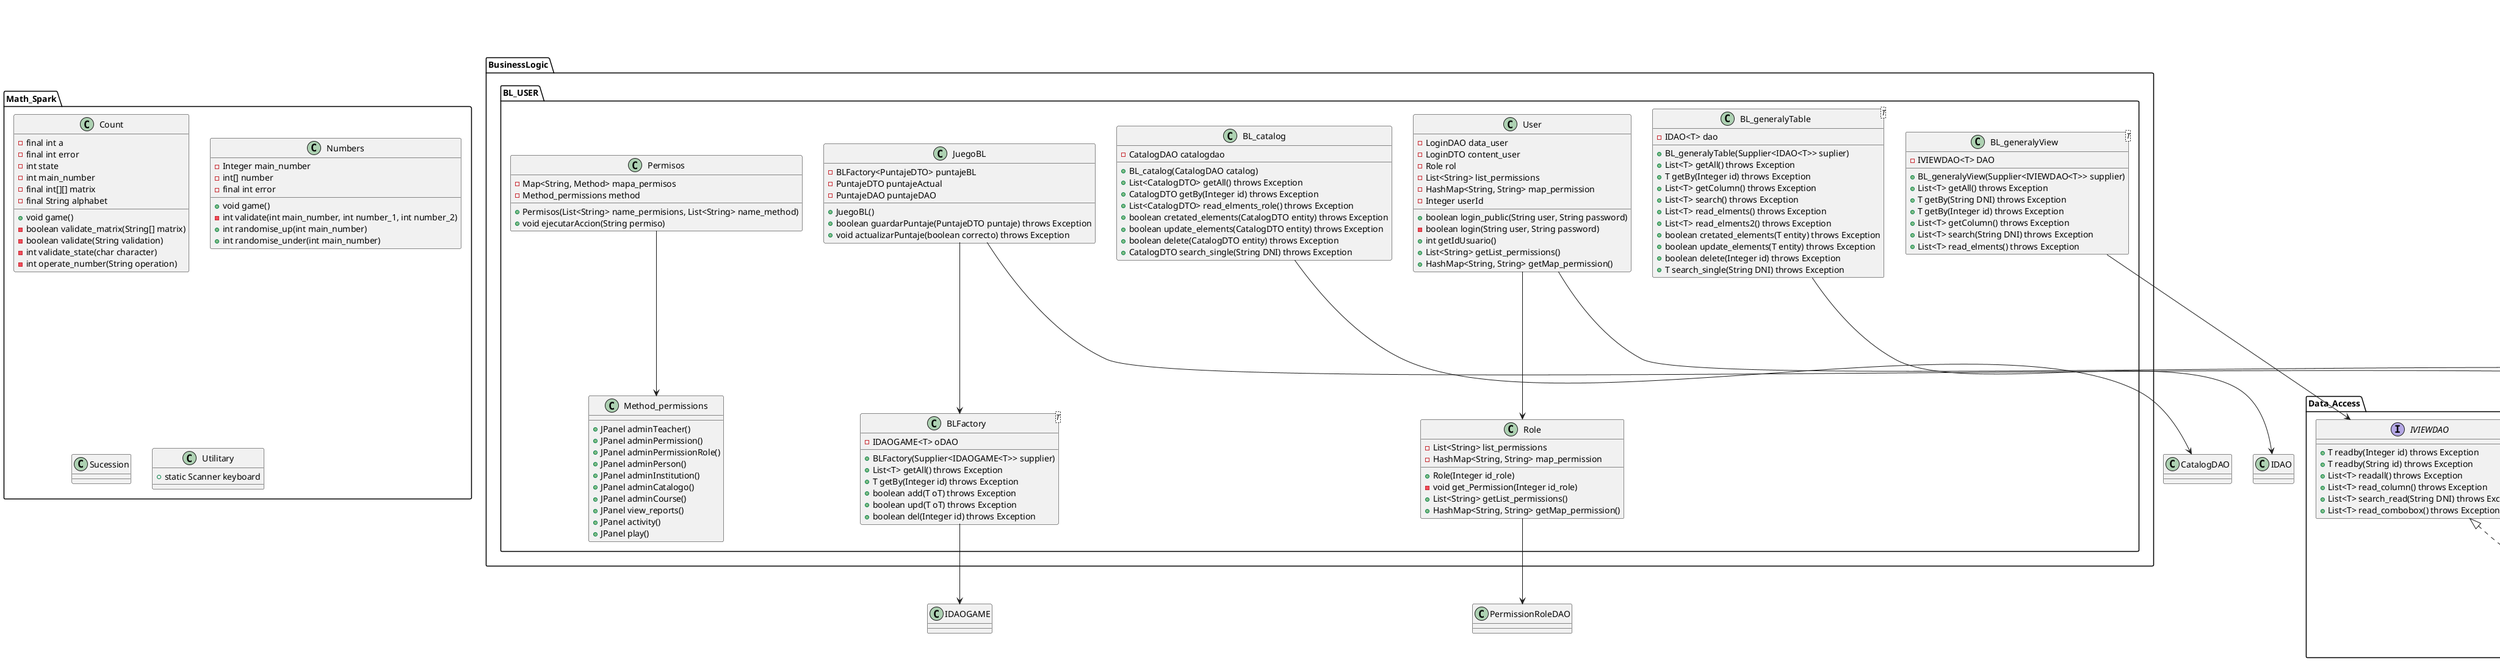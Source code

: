 @startuml
' Definición de paquetes
package Data_Access {
    abstract class Data_Helper_Sqlite {
        - static String Bd_Path
        - static Connection conexion
        + Data_Helper_Sqlite()
        + static synchronized Connection opConnection() throws SQLException
        + static void closeConnection() throws SQLException
    }

    interface IVIEWDAO<T> {
        + T readby(Integer id) throws Exception
        + T readby(String id) throws Exception
        + List<T> readall() throws Exception
        + List<T> read_column() throws Exception
        + List<T> search_read(String DNI) throws Exception
        + List<T> read_combobox() throws Exception
    }
}

package Math_Spark {
    class Count {
        - final int a
        - final int error
        - int state
        - int main_number
        - final int[][] matrix
        - final String alphabet
        + void game()
        - boolean validate_matrix(String[] matrix)
        - boolean validate(String validation)
        - int validate_state(char character)
        - int operate_number(String operation)
    }

    class Numbers {
        - Integer main_number
        - int[] number
        - final int error
        + void game()
        - int validate(int main_number, int number_1, int number_2)
        + int randomise_up(int main_number)
        + int randomise_under(int main_number)
    }

    class Sucession {
    }

    class Utilitary {
        + static Scanner keyboard
    }
}

package BusinessLogic.BL_USER {
    class BL_catalog {
        - CatalogDAO catalogdao
        + BL_catalog(CatalogDAO catalog)
        + List<CatalogDTO> getAll() throws Exception
        + CatalogDTO getBy(Integer id) throws Exception
        + List<CatalogDTO> read_elments_role() throws Exception
        + boolean cretated_elements(CatalogDTO entity) throws Exception
        + boolean update_elements(CatalogDTO entity) throws Exception
        + boolean delete(CatalogDTO entity) throws Exception
        + CatalogDTO search_single(String DNI) throws Exception
    }

    class BL_generalyTable<T> {
        - IDAO<T> dao
        + BL_generalyTable(Supplier<IDAO<T>> suplier)
        + List<T> getAll() throws Exception
        + T getBy(Integer id) throws Exception
        + List<T> getColumn() throws Exception
        + List<T> search() throws Exception
        + List<T> read_elments() throws Exception
        + List<T> read_elments2() throws Exception
        + boolean cretated_elements(T entity) throws Exception
        + boolean update_elements(T entity) throws Exception
        + boolean delete(Integer id) throws Exception
        + T search_single(String DNI) throws Exception
    }

    class BL_generalyView<T> {
        - IVIEWDAO<T> DAO
        + BL_generalyView(Supplier<IVIEWDAO<T>> supplier)
        + List<T> getAll() throws Exception
        + T getBy(String DNI) throws Exception
        + T getBy(Integer id) throws Exception
        + List<T> getColumn() throws Exception
        + List<T> search(String DNI) throws Exception
        + List<T> read_elments() throws Exception
    }

    class BLFactory<T> {
        - IDAOGAME<T> oDAO
        + BLFactory(Supplier<IDAOGAME<T>> supplier)
        + List<T> getAll() throws Exception
        + T getBy(Integer id) throws Exception
        + boolean add(T oT) throws Exception
        + boolean upd(T oT) throws Exception
        + boolean del(Integer id) throws Exception
    }

    class JuegoBL {
        - BLFactory<PuntajeDTO> puntajeBL
        - PuntajeDTO puntajeActual
        - PuntajeDAO puntajeDAO
        + JuegoBL()
        + boolean guardarPuntaje(PuntajeDTO puntaje) throws Exception
        + void actualizarPuntaje(boolean correcto) throws Exception
    }

    class Method_permissions {
        + JPanel adminTeacher()
        + JPanel adminPermission()
        + JPanel adminPermissionRole()
        + JPanel adminPerson()
        + JPanel adminInstitution()
        + JPanel adminCatalogo()
        + JPanel adminCourse()
        + JPanel view_reports()
        + JPanel activity()
        + JPanel play()
    }

    class Permisos {
        - Map<String, Method> mapa_permisos
        - Method_permissions method
        + Permisos(List<String> name_permisions, List<String> name_method)
        + void ejecutarAccion(String permiso)
    }

    class Role {
        - List<String> list_permissions
        - HashMap<String, String> map_permission
        + Role(Integer id_role)
        - void get_Permission(Integer id_role)
        + List<String> getList_permissions()
        + HashMap<String, String> getMap_permission()
    }

    class User {
        - LoginDAO data_user
        - LoginDTO content_user
        - Role rol
        - List<String> list_permissions
        - HashMap<String, String> map_permission
        - Integer userId
        + boolean login_public(String user, String password)
        - boolean login(String user, String password)
        + int getIdUsuario()
        + List<String> getList_permissions()
        + HashMap<String, String> getMap_permission()
    }
}

package UserInterface {
    abstract class Spark_Style {
        + static final Color COLOR_FONT
        + static final Color COLOR_FONT_LIGHT
        + static final Color COLOR_CURSOR
        + static final Color COLOR_BACKGROUND
        + static final Color COLOR_BACKGROUND_GRID
        + static final Color COLOR_BACKGROUND_SELECT
        + static final Font FONT
        + static final Font FONT_BOLD
        + static final Font FONT_SMALL
        + static final Font FONT_NUMBER
        + static final Dimension dimension_button
        + static final int ALIGNMENT_LEFT
        + static final int ALIGNMENT_RIGHT
        + static final int ALIGNMENT_CENTER
        + static final Cursor CURSOR_HAND
        + static final Cursor CURSOR_DEFAULT
        + static final String URL_MAIN
        + static final String URL_LOGO
        + static final URL URL_SPLASH
        + static final String URL_SUN_THEMES
        + static final String URL_MOON_THEMES
        + static final String URL_CHECK
        + static void show_mesg_advert(String msg, String title)
        + static void show_mesg_correct(String msg, String title)
        + static void show_mesg_yes_no(String msg, String title)
        + static JTable customize_table(JTable tabla)
    }
}

' Relaciones entre clases
Data_Helper_Sqlite <|-- Data_Access.VIEW.LoginDAO
IVIEWDAO <|.. Data_Access.VIEW.LoginDAO
BL_catalog --> CatalogDAO
BL_generalyTable --> IDAO
BL_generalyView --> IVIEWDAO
BLFactory --> IDAOGAME
JuegoBL --> BLFactory
JuegoBL --> PuntajeDAO
Permisos --> Method_permissions
Role --> PermissionRoleDAO
User --> LoginDAO
User --> Role
Spark_Style <|-- UserInterface.Form.MainFrame

@enduml